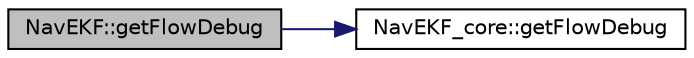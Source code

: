 digraph "NavEKF::getFlowDebug"
{
 // INTERACTIVE_SVG=YES
  edge [fontname="Helvetica",fontsize="10",labelfontname="Helvetica",labelfontsize="10"];
  node [fontname="Helvetica",fontsize="10",shape=record];
  rankdir="LR";
  Node1 [label="NavEKF::getFlowDebug",height=0.2,width=0.4,color="black", fillcolor="grey75", style="filled", fontcolor="black"];
  Node1 -> Node2 [color="midnightblue",fontsize="10",style="solid",fontname="Helvetica"];
  Node2 [label="NavEKF_core::getFlowDebug",height=0.2,width=0.4,color="black", fillcolor="white", style="filled",URL="$classNavEKF__core.html#a2d5f3deec939d2de2dc5a345647bc313"];
}
